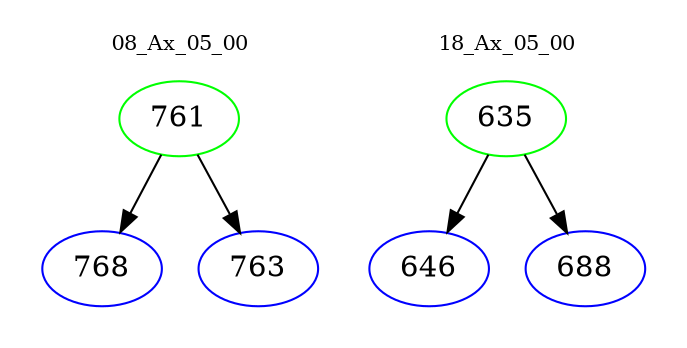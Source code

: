 digraph{
subgraph cluster_0 {
color = white
label = "08_Ax_05_00";
fontsize=10;
T0_761 [label="761", color="green"]
T0_761 -> T0_768 [color="black"]
T0_768 [label="768", color="blue"]
T0_761 -> T0_763 [color="black"]
T0_763 [label="763", color="blue"]
}
subgraph cluster_1 {
color = white
label = "18_Ax_05_00";
fontsize=10;
T1_635 [label="635", color="green"]
T1_635 -> T1_646 [color="black"]
T1_646 [label="646", color="blue"]
T1_635 -> T1_688 [color="black"]
T1_688 [label="688", color="blue"]
}
}

